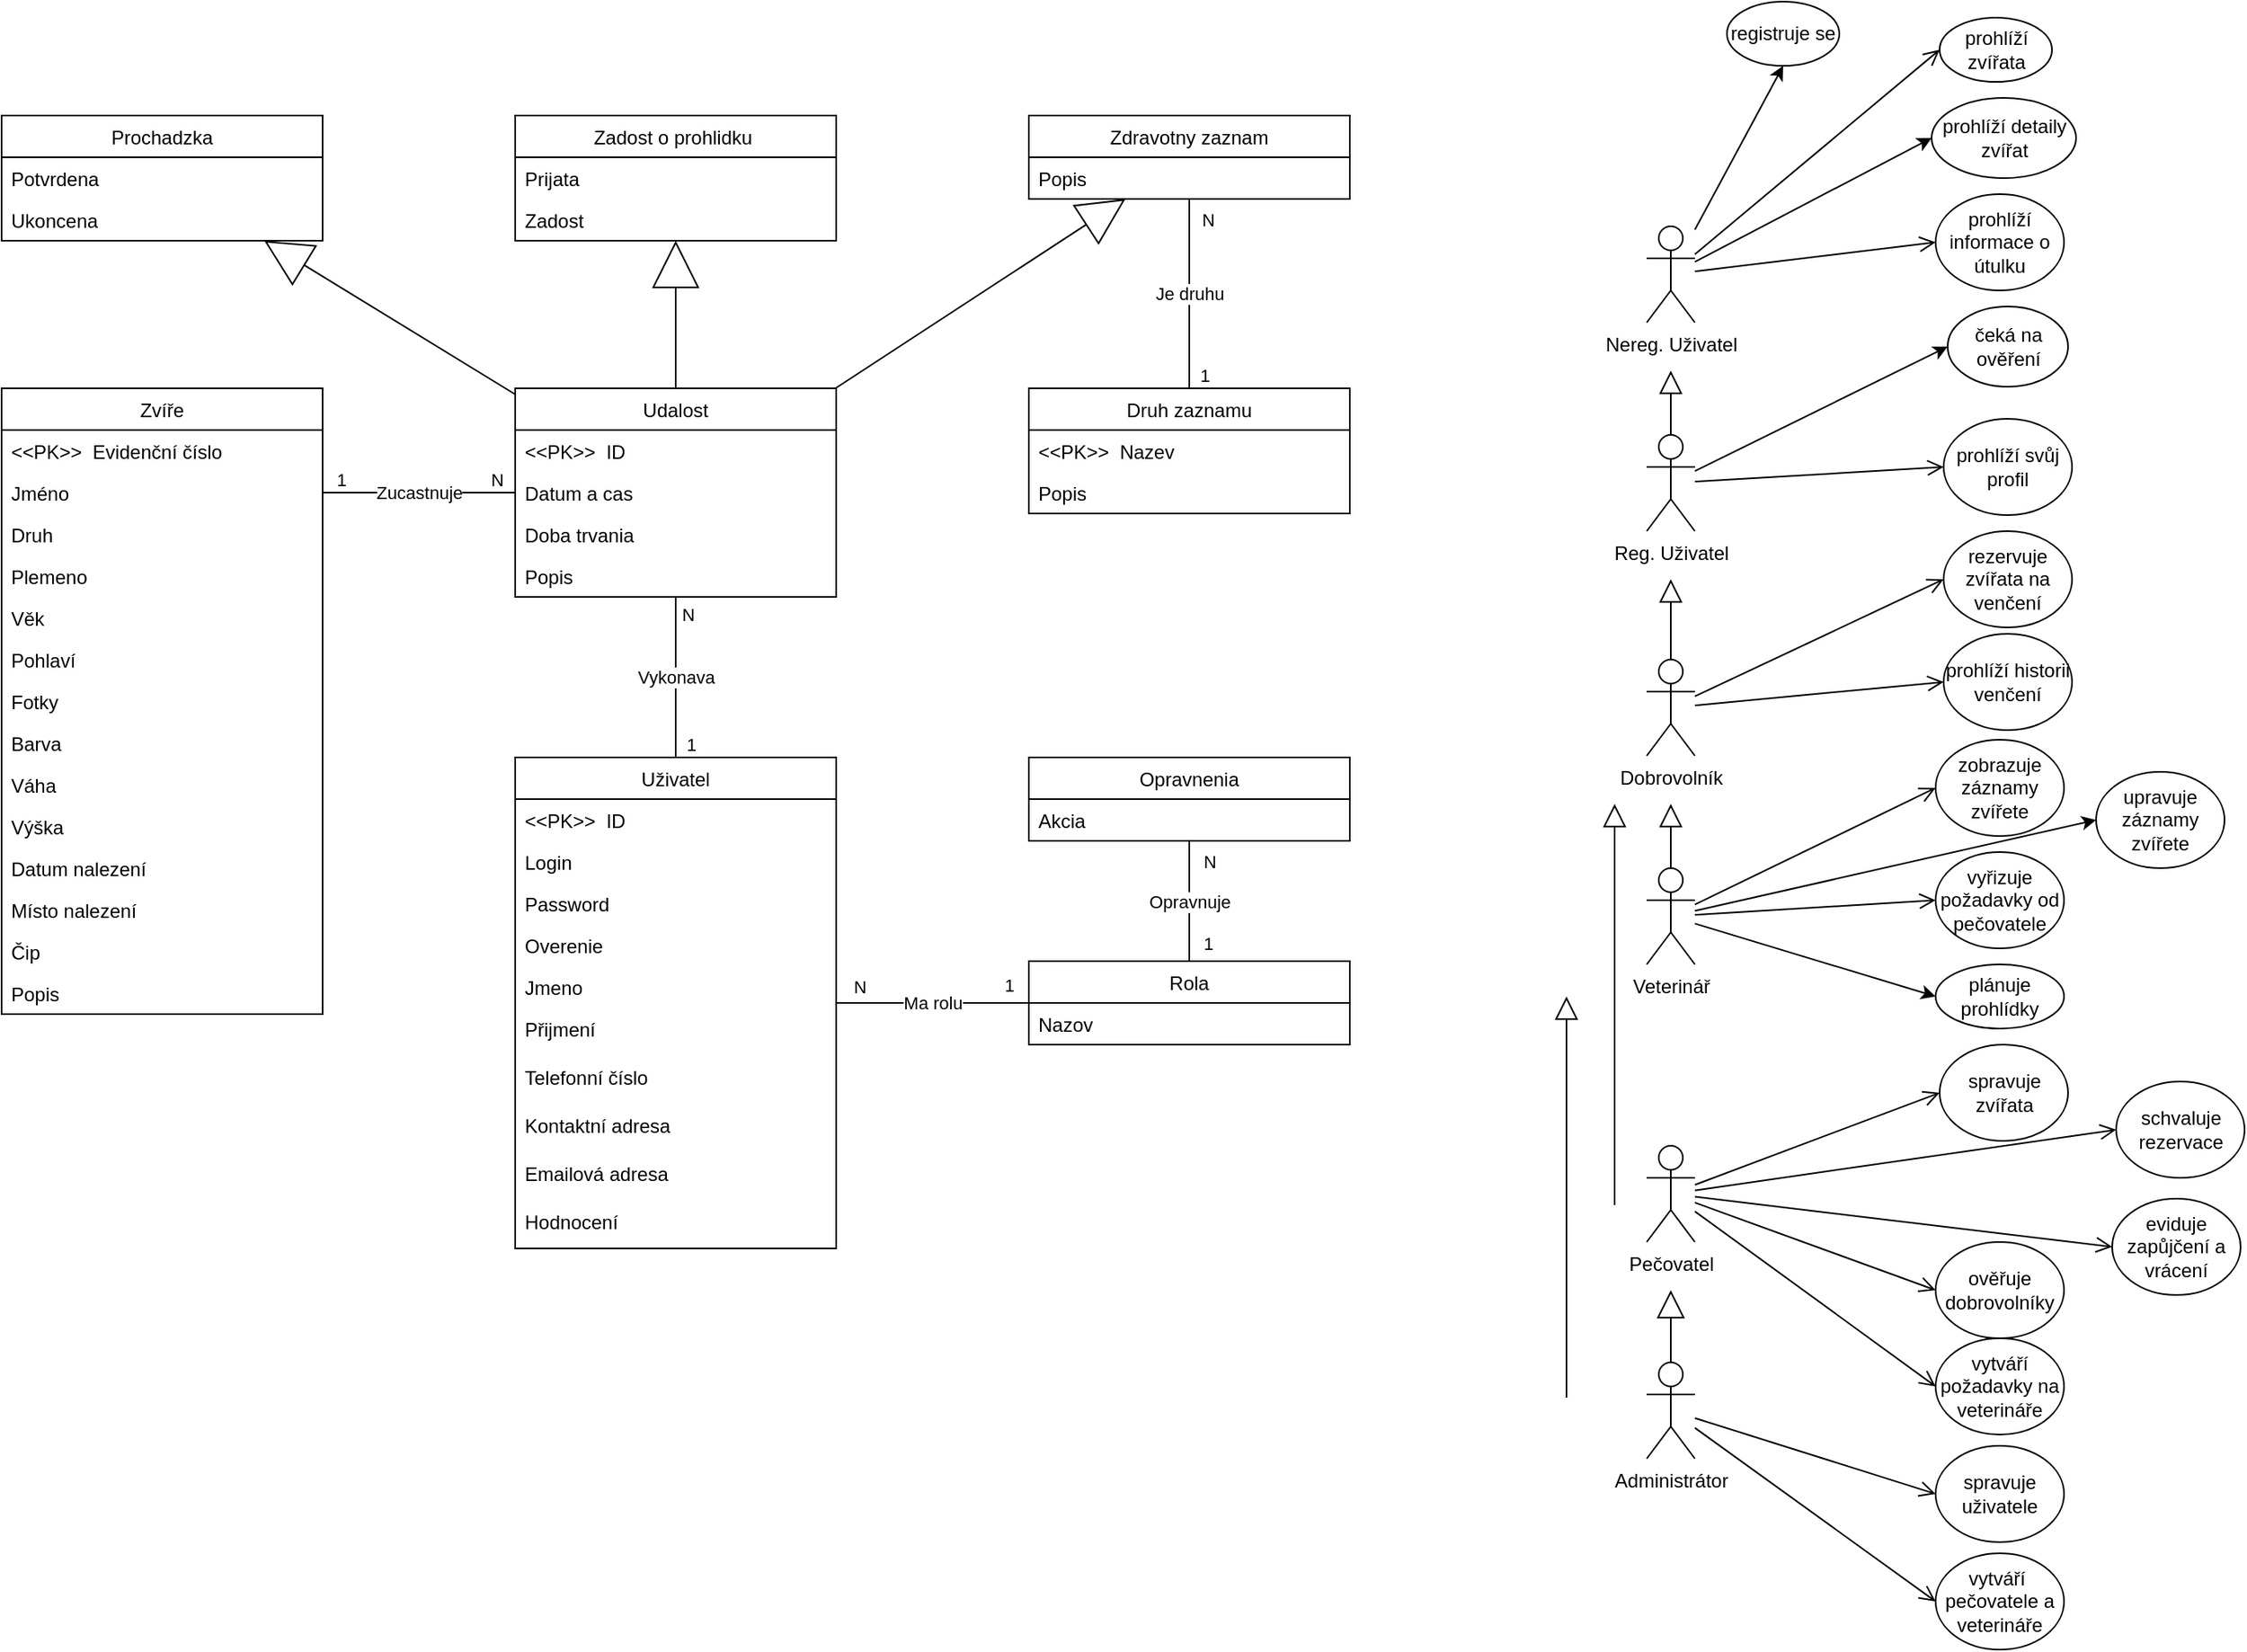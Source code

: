 <mxfile>
    <diagram id="t2lpJ87Xkb2CPbJLUio3" name="Page-1">
        <mxGraphModel dx="1830" dy="422" grid="1" gridSize="10" guides="1" tooltips="1" connect="1" arrows="1" fold="1" page="1" pageScale="1" pageWidth="850" pageHeight="1100" math="0" shadow="0">
            <root>
                <mxCell id="0"/>
                <mxCell id="1" parent="0"/>
                <mxCell id="3" value="Zvíře" style="swimlane;fontStyle=0;childLayout=stackLayout;horizontal=1;startSize=26;horizontalStack=0;resizeParent=1;resizeParentMax=0;resizeLast=0;collapsible=1;marginBottom=0;" parent="1" vertex="1">
                    <mxGeometry x="-845" y="251" width="200" height="390" as="geometry">
                        <mxRectangle x="30" y="310" width="200" height="26" as="alternateBounds"/>
                    </mxGeometry>
                </mxCell>
                <mxCell id="4" value="&lt;&lt;PK&gt;&gt;  Evidenční číslo" style="text;strokeColor=none;fillColor=none;align=left;verticalAlign=top;spacingLeft=4;spacingRight=4;overflow=hidden;rotatable=0;points=[[0,0.5],[1,0.5]];portConstraint=eastwest;" parent="3" vertex="1">
                    <mxGeometry y="26" width="200" height="26" as="geometry"/>
                </mxCell>
                <mxCell id="6" value="Jméno" style="text;strokeColor=none;fillColor=none;align=left;verticalAlign=top;spacingLeft=4;spacingRight=4;overflow=hidden;rotatable=0;points=[[0,0.5],[1,0.5]];portConstraint=eastwest;" parent="3" vertex="1">
                    <mxGeometry y="52" width="200" height="26" as="geometry"/>
                </mxCell>
                <mxCell id="5" value="Druh" style="text;strokeColor=none;fillColor=none;align=left;verticalAlign=top;spacingLeft=4;spacingRight=4;overflow=hidden;rotatable=0;points=[[0,0.5],[1,0.5]];portConstraint=eastwest;" parent="3" vertex="1">
                    <mxGeometry y="78" width="200" height="26" as="geometry"/>
                </mxCell>
                <mxCell id="167" value="Plemeno" style="text;strokeColor=none;fillColor=none;align=left;verticalAlign=top;spacingLeft=4;spacingRight=4;overflow=hidden;rotatable=0;points=[[0,0.5],[1,0.5]];portConstraint=eastwest;" parent="3" vertex="1">
                    <mxGeometry y="104" width="200" height="26" as="geometry"/>
                </mxCell>
                <mxCell id="7" value="Věk" style="text;strokeColor=none;fillColor=none;align=left;verticalAlign=top;spacingLeft=4;spacingRight=4;overflow=hidden;rotatable=0;points=[[0,0.5],[1,0.5]];portConstraint=eastwest;" parent="3" vertex="1">
                    <mxGeometry y="130" width="200" height="26" as="geometry"/>
                </mxCell>
                <mxCell id="146" value="Pohlaví" style="text;strokeColor=none;fillColor=none;align=left;verticalAlign=top;spacingLeft=4;spacingRight=4;overflow=hidden;rotatable=0;points=[[0,0.5],[1,0.5]];portConstraint=eastwest;" parent="3" vertex="1">
                    <mxGeometry y="156" width="200" height="26" as="geometry"/>
                </mxCell>
                <mxCell id="8" value="Fotky" style="text;strokeColor=none;fillColor=none;align=left;verticalAlign=top;spacingLeft=4;spacingRight=4;overflow=hidden;rotatable=0;points=[[0,0.5],[1,0.5]];portConstraint=eastwest;" parent="3" vertex="1">
                    <mxGeometry y="182" width="200" height="26" as="geometry"/>
                </mxCell>
                <mxCell id="9" value="Barva" style="text;strokeColor=none;fillColor=none;align=left;verticalAlign=top;spacingLeft=4;spacingRight=4;overflow=hidden;rotatable=0;points=[[0,0.5],[1,0.5]];portConstraint=eastwest;" parent="3" vertex="1">
                    <mxGeometry y="208" width="200" height="26" as="geometry"/>
                </mxCell>
                <mxCell id="147" value="Váha" style="text;strokeColor=none;fillColor=none;align=left;verticalAlign=top;spacingLeft=4;spacingRight=4;overflow=hidden;rotatable=0;points=[[0,0.5],[1,0.5]];portConstraint=eastwest;" parent="3" vertex="1">
                    <mxGeometry y="234" width="200" height="26" as="geometry"/>
                </mxCell>
                <mxCell id="148" value="Výška" style="text;strokeColor=none;fillColor=none;align=left;verticalAlign=top;spacingLeft=4;spacingRight=4;overflow=hidden;rotatable=0;points=[[0,0.5],[1,0.5]];portConstraint=eastwest;" parent="3" vertex="1">
                    <mxGeometry y="260" width="200" height="26" as="geometry"/>
                </mxCell>
                <mxCell id="149" value="Datum nalezení" style="text;strokeColor=none;fillColor=none;align=left;verticalAlign=top;spacingLeft=4;spacingRight=4;overflow=hidden;rotatable=0;points=[[0,0.5],[1,0.5]];portConstraint=eastwest;" parent="3" vertex="1">
                    <mxGeometry y="286" width="200" height="26" as="geometry"/>
                </mxCell>
                <mxCell id="150" value="Místo nalezení" style="text;strokeColor=none;fillColor=none;align=left;verticalAlign=top;spacingLeft=4;spacingRight=4;overflow=hidden;rotatable=0;points=[[0,0.5],[1,0.5]];portConstraint=eastwest;" parent="3" vertex="1">
                    <mxGeometry y="312" width="200" height="26" as="geometry"/>
                </mxCell>
                <mxCell id="151" value="Čip" style="text;strokeColor=none;fillColor=none;align=left;verticalAlign=top;spacingLeft=4;spacingRight=4;overflow=hidden;rotatable=0;points=[[0,0.5],[1,0.5]];portConstraint=eastwest;" parent="3" vertex="1">
                    <mxGeometry y="338" width="200" height="26" as="geometry"/>
                </mxCell>
                <mxCell id="152" value="Popis" style="text;strokeColor=none;fillColor=none;align=left;verticalAlign=top;spacingLeft=4;spacingRight=4;overflow=hidden;rotatable=0;points=[[0,0.5],[1,0.5]];portConstraint=eastwest;" parent="3" vertex="1">
                    <mxGeometry y="364" width="200" height="26" as="geometry"/>
                </mxCell>
                <mxCell id="43" value="Uživatel" style="swimlane;fontStyle=0;childLayout=stackLayout;horizontal=1;startSize=26;horizontalStack=0;resizeParent=1;resizeParentMax=0;resizeLast=0;collapsible=1;marginBottom=0;" parent="1" vertex="1">
                    <mxGeometry x="-525" y="481" width="200" height="306" as="geometry">
                        <mxRectangle x="30" y="310" width="200" height="26" as="alternateBounds"/>
                    </mxGeometry>
                </mxCell>
                <mxCell id="207" value="&lt;&lt;PK&gt;&gt;  ID" style="text;strokeColor=none;fillColor=none;align=left;verticalAlign=top;spacingLeft=4;spacingRight=4;overflow=hidden;rotatable=0;points=[[0,0.5],[1,0.5]];portConstraint=eastwest;" parent="43" vertex="1">
                    <mxGeometry y="26" width="200" height="26" as="geometry"/>
                </mxCell>
                <mxCell id="46" value="Login" style="text;strokeColor=none;fillColor=none;align=left;verticalAlign=top;spacingLeft=4;spacingRight=4;overflow=hidden;rotatable=0;points=[[0,0.5],[1,0.5]];portConstraint=eastwest;" parent="43" vertex="1">
                    <mxGeometry y="52" width="200" height="26" as="geometry"/>
                </mxCell>
                <mxCell id="47" value="Password" style="text;strokeColor=none;fillColor=none;align=left;verticalAlign=top;spacingLeft=4;spacingRight=4;overflow=hidden;rotatable=0;points=[[0,0.5],[1,0.5]];portConstraint=eastwest;" parent="43" vertex="1">
                    <mxGeometry y="78" width="200" height="26" as="geometry"/>
                </mxCell>
                <mxCell id="187" value="Overenie" style="text;strokeColor=none;fillColor=none;align=left;verticalAlign=top;spacingLeft=4;spacingRight=4;overflow=hidden;rotatable=0;points=[[0,0.5],[1,0.5]];portConstraint=eastwest;" parent="43" vertex="1">
                    <mxGeometry y="104" width="200" height="26" as="geometry"/>
                </mxCell>
                <mxCell id="190" value="Jmeno" style="text;strokeColor=none;fillColor=none;align=left;verticalAlign=top;spacingLeft=4;spacingRight=4;overflow=hidden;rotatable=0;points=[[0,0.5],[1,0.5]];portConstraint=eastwest;" parent="43" vertex="1">
                    <mxGeometry y="130" width="200" height="26" as="geometry"/>
                </mxCell>
                <mxCell id="194" value="Přijmení" style="text;strokeColor=none;fillColor=none;align=left;verticalAlign=top;spacingLeft=4;spacingRight=4;overflow=hidden;rotatable=0;points=[[0,0.5],[1,0.5]];portConstraint=eastwest;" parent="43" vertex="1">
                    <mxGeometry y="156" width="200" height="30" as="geometry"/>
                </mxCell>
                <mxCell id="197" value="Telefonní číslo" style="text;strokeColor=none;fillColor=none;align=left;verticalAlign=top;spacingLeft=4;spacingRight=4;overflow=hidden;rotatable=0;points=[[0,0.5],[1,0.5]];portConstraint=eastwest;" parent="43" vertex="1">
                    <mxGeometry y="186" width="200" height="30" as="geometry"/>
                </mxCell>
                <mxCell id="198" value="Kontaktní adresa" style="text;strokeColor=none;fillColor=none;align=left;verticalAlign=top;spacingLeft=4;spacingRight=4;overflow=hidden;rotatable=0;points=[[0,0.5],[1,0.5]];portConstraint=eastwest;" parent="43" vertex="1">
                    <mxGeometry y="216" width="200" height="30" as="geometry"/>
                </mxCell>
                <mxCell id="199" value="Emailová adresa" style="text;strokeColor=none;fillColor=none;align=left;verticalAlign=top;spacingLeft=4;spacingRight=4;overflow=hidden;rotatable=0;points=[[0,0.5],[1,0.5]];portConstraint=eastwest;" parent="43" vertex="1">
                    <mxGeometry y="246" width="200" height="30" as="geometry"/>
                </mxCell>
                <mxCell id="201" value="Hodnocení" style="text;strokeColor=none;fillColor=none;align=left;verticalAlign=top;spacingLeft=4;spacingRight=4;overflow=hidden;rotatable=0;points=[[0,0.5],[1,0.5]];portConstraint=eastwest;" parent="43" vertex="1">
                    <mxGeometry y="276" width="200" height="30" as="geometry"/>
                </mxCell>
                <mxCell id="248" style="edgeStyle=none;html=1;endArrow=block;endFill=0;jumpSize=6;endSize=27;" parent="1" source="60" target="244" edge="1">
                    <mxGeometry relative="1" as="geometry"/>
                </mxCell>
                <mxCell id="60" value="Udalost" style="swimlane;fontStyle=0;childLayout=stackLayout;horizontal=1;startSize=26;horizontalStack=0;resizeParent=1;resizeParentMax=0;resizeLast=0;collapsible=1;marginBottom=0;" parent="1" vertex="1">
                    <mxGeometry x="-525" y="251" width="200" height="130" as="geometry">
                        <mxRectangle x="30" y="310" width="200" height="26" as="alternateBounds"/>
                    </mxGeometry>
                </mxCell>
                <mxCell id="61" value="&lt;&lt;PK&gt;&gt;  ID" style="text;strokeColor=none;fillColor=none;align=left;verticalAlign=top;spacingLeft=4;spacingRight=4;overflow=hidden;rotatable=0;points=[[0,0.5],[1,0.5]];portConstraint=eastwest;" parent="60" vertex="1">
                    <mxGeometry y="26" width="200" height="26" as="geometry"/>
                </mxCell>
                <mxCell id="62" value="Datum a cas" style="text;strokeColor=none;fillColor=none;align=left;verticalAlign=top;spacingLeft=4;spacingRight=4;overflow=hidden;rotatable=0;points=[[0,0.5],[1,0.5]];portConstraint=eastwest;" parent="60" vertex="1">
                    <mxGeometry y="52" width="200" height="26" as="geometry"/>
                </mxCell>
                <mxCell id="144" value="Doba trvania" style="text;strokeColor=none;fillColor=none;align=left;verticalAlign=top;spacingLeft=4;spacingRight=4;overflow=hidden;rotatable=0;points=[[0,0.5],[1,0.5]];portConstraint=eastwest;" parent="60" vertex="1">
                    <mxGeometry y="78" width="200" height="26" as="geometry"/>
                </mxCell>
                <mxCell id="63" value="Popis" style="text;strokeColor=none;fillColor=none;align=left;verticalAlign=top;spacingLeft=4;spacingRight=4;overflow=hidden;rotatable=0;points=[[0,0.5],[1,0.5]];portConstraint=eastwest;" parent="60" vertex="1">
                    <mxGeometry y="104" width="200" height="26" as="geometry"/>
                </mxCell>
                <mxCell id="102" style="edgeStyle=none;html=1;endArrow=none;endFill=0;endSize=17;" parent="1" target="60" edge="1">
                    <mxGeometry relative="1" as="geometry"/>
                </mxCell>
                <mxCell id="108" style="edgeStyle=none;html=1;endArrow=none;endFill=0;endSize=17;" parent="1" target="60" edge="1">
                    <mxGeometry relative="1" as="geometry"/>
                </mxCell>
                <mxCell id="107" style="edgeStyle=none;html=1;endArrow=none;endFill=0;endSize=17;" parent="1" target="60" edge="1">
                    <mxGeometry relative="1" as="geometry"/>
                </mxCell>
                <mxCell id="114" style="edgeStyle=none;html=1;" parent="1" target="60" edge="1">
                    <mxGeometry relative="1" as="geometry"/>
                </mxCell>
                <mxCell id="115" value="Druh zaznamu" style="swimlane;fontStyle=0;childLayout=stackLayout;horizontal=1;startSize=26;horizontalStack=0;resizeParent=1;resizeParentMax=0;resizeLast=0;collapsible=1;marginBottom=0;" parent="1" vertex="1">
                    <mxGeometry x="-205" y="251" width="200" height="78" as="geometry">
                        <mxRectangle x="30" y="310" width="200" height="26" as="alternateBounds"/>
                    </mxGeometry>
                </mxCell>
                <mxCell id="116" value="&lt;&lt;PK&gt;&gt;  Nazev" style="text;strokeColor=none;fillColor=none;align=left;verticalAlign=top;spacingLeft=4;spacingRight=4;overflow=hidden;rotatable=0;points=[[0,0.5],[1,0.5]];portConstraint=eastwest;" parent="115" vertex="1">
                    <mxGeometry y="26" width="200" height="26" as="geometry"/>
                </mxCell>
                <mxCell id="118" value="Popis" style="text;strokeColor=none;fillColor=none;align=left;verticalAlign=top;spacingLeft=4;spacingRight=4;overflow=hidden;rotatable=0;points=[[0,0.5],[1,0.5]];portConstraint=eastwest;" parent="115" vertex="1">
                    <mxGeometry y="52" width="200" height="26" as="geometry"/>
                </mxCell>
                <mxCell id="134" value="Opravnenia" style="swimlane;fontStyle=0;childLayout=stackLayout;horizontal=1;startSize=26;horizontalStack=0;resizeParent=1;resizeParentMax=0;resizeLast=0;collapsible=1;marginBottom=0;" parent="1" vertex="1">
                    <mxGeometry x="-205" y="481" width="200" height="52" as="geometry">
                        <mxRectangle x="30" y="310" width="200" height="26" as="alternateBounds"/>
                    </mxGeometry>
                </mxCell>
                <mxCell id="138" value="Akcia" style="text;strokeColor=none;fillColor=none;align=left;verticalAlign=top;spacingLeft=4;spacingRight=4;overflow=hidden;rotatable=0;points=[[0,0.5],[1,0.5]];portConstraint=eastwest;" parent="134" vertex="1">
                    <mxGeometry y="26" width="200" height="26" as="geometry"/>
                </mxCell>
                <mxCell id="139" value="Rola" style="swimlane;fontStyle=0;childLayout=stackLayout;horizontal=1;startSize=26;horizontalStack=0;resizeParent=1;resizeParentMax=0;resizeLast=0;collapsible=1;marginBottom=0;" parent="1" vertex="1">
                    <mxGeometry x="-205" y="608" width="200" height="52" as="geometry">
                        <mxRectangle x="30" y="310" width="200" height="26" as="alternateBounds"/>
                    </mxGeometry>
                </mxCell>
                <mxCell id="140" value="Nazov" style="text;strokeColor=none;fillColor=none;align=left;verticalAlign=top;spacingLeft=4;spacingRight=4;overflow=hidden;rotatable=0;points=[[0,0.5],[1,0.5]];portConstraint=eastwest;" parent="139" vertex="1">
                    <mxGeometry y="26" width="200" height="26" as="geometry"/>
                </mxCell>
                <mxCell id="186" style="edgeStyle=none;html=1;entryX=0;entryY=0.5;entryDx=0;entryDy=0;endArrow=open;endFill=0;startSize=15;endSize=8;" parent="1" source="168" target="185" edge="1">
                    <mxGeometry relative="1" as="geometry"/>
                </mxCell>
                <mxCell id="189" style="edgeStyle=none;html=1;entryX=0;entryY=0.5;entryDx=0;entryDy=0;endArrow=open;endFill=0;startSize=15;endSize=8;" parent="1" source="168" target="188" edge="1">
                    <mxGeometry relative="1" as="geometry"/>
                </mxCell>
                <mxCell id="168" value="Administrátor" style="shape=umlActor;verticalLabelPosition=bottom;verticalAlign=top;html=1;outlineConnect=0;" parent="1" vertex="1">
                    <mxGeometry x="180" y="858" width="30" height="60" as="geometry"/>
                </mxCell>
                <mxCell id="170" value="" style="edgeStyle=none;html=1;startArrow=block;startFill=0;endArrow=none;endFill=0;startSize=15;endSize=12;strokeWidth=1;" parent="1" target="168" edge="1">
                    <mxGeometry relative="1" as="geometry">
                        <mxPoint x="195" y="813" as="sourcePoint"/>
                    </mxGeometry>
                </mxCell>
                <mxCell id="178" style="edgeStyle=none;html=1;startArrow=none;startFill=0;endArrow=block;endFill=0;startSize=15;endSize=12;strokeWidth=1;" parent="1" edge="1">
                    <mxGeometry relative="1" as="geometry">
                        <mxPoint x="160" y="510" as="targetPoint"/>
                        <mxPoint x="160" y="760" as="sourcePoint"/>
                    </mxGeometry>
                </mxCell>
                <mxCell id="217" style="edgeStyle=none;html=1;entryX=0;entryY=0.5;entryDx=0;entryDy=0;startArrow=none;startFill=0;endArrow=open;endFill=0;startSize=15;endSize=8;strokeWidth=1;" parent="1" source="169" target="215" edge="1">
                    <mxGeometry relative="1" as="geometry"/>
                </mxCell>
                <mxCell id="219" style="edgeStyle=none;html=1;entryX=0;entryY=0.5;entryDx=0;entryDy=0;startArrow=none;startFill=0;endArrow=open;endFill=0;startSize=15;endSize=8;strokeWidth=1;" parent="1" source="169" target="211" edge="1">
                    <mxGeometry relative="1" as="geometry"/>
                </mxCell>
                <mxCell id="221" style="edgeStyle=none;html=1;entryX=0;entryY=0.5;entryDx=0;entryDy=0;startArrow=none;startFill=0;endArrow=open;endFill=0;startSize=15;endSize=8;strokeWidth=1;" parent="1" source="169" target="213" edge="1">
                    <mxGeometry relative="1" as="geometry"/>
                </mxCell>
                <mxCell id="222" style="edgeStyle=none;html=1;entryX=0;entryY=0.5;entryDx=0;entryDy=0;startArrow=none;startFill=0;endArrow=open;endFill=0;startSize=15;endSize=8;strokeWidth=1;" parent="1" source="169" target="218" edge="1">
                    <mxGeometry relative="1" as="geometry"/>
                </mxCell>
                <mxCell id="223" style="edgeStyle=none;html=1;entryX=0;entryY=0.5;entryDx=0;entryDy=0;startArrow=none;startFill=0;endArrow=open;endFill=0;startSize=15;endSize=8;strokeWidth=1;" parent="1" source="169" target="214" edge="1">
                    <mxGeometry relative="1" as="geometry"/>
                </mxCell>
                <mxCell id="169" value="Pečovatel" style="shape=umlActor;verticalLabelPosition=bottom;verticalAlign=top;html=1;outlineConnect=0;" parent="1" vertex="1">
                    <mxGeometry x="180" y="723" width="30" height="60" as="geometry"/>
                </mxCell>
                <mxCell id="179" style="edgeStyle=none;html=1;startArrow=none;startFill=0;endArrow=block;endFill=0;startSize=15;endSize=12;strokeWidth=1;" parent="1" source="174" edge="1">
                    <mxGeometry relative="1" as="geometry">
                        <mxPoint x="195" y="510" as="targetPoint"/>
                    </mxGeometry>
                </mxCell>
                <mxCell id="209" style="edgeStyle=none;html=1;entryX=0;entryY=0.5;entryDx=0;entryDy=0;startArrow=none;startFill=0;endArrow=open;endFill=0;startSize=15;endSize=8;strokeWidth=1;" parent="1" source="174" target="206" edge="1">
                    <mxGeometry relative="1" as="geometry"/>
                </mxCell>
                <mxCell id="210" style="edgeStyle=none;html=1;entryX=0;entryY=0.5;entryDx=0;entryDy=0;startArrow=none;startFill=0;endArrow=open;endFill=0;startSize=15;endSize=8;strokeWidth=1;" parent="1" source="174" target="208" edge="1">
                    <mxGeometry relative="1" as="geometry"/>
                </mxCell>
                <mxCell id="229" style="edgeStyle=none;html=1;entryX=0;entryY=0.5;entryDx=0;entryDy=0;" parent="1" source="174" target="228" edge="1">
                    <mxGeometry relative="1" as="geometry"/>
                </mxCell>
                <mxCell id="231" style="edgeStyle=none;html=1;entryX=0;entryY=0.5;entryDx=0;entryDy=0;" parent="1" source="174" target="230" edge="1">
                    <mxGeometry relative="1" as="geometry"/>
                </mxCell>
                <mxCell id="174" value="Veterinář" style="shape=umlActor;verticalLabelPosition=bottom;verticalAlign=top;html=1;outlineConnect=0;" parent="1" vertex="1">
                    <mxGeometry x="180" y="550" width="30" height="60" as="geometry"/>
                </mxCell>
                <mxCell id="180" style="edgeStyle=none;html=1;startArrow=none;startFill=0;endArrow=block;endFill=0;startSize=15;endSize=12;strokeWidth=1;" parent="1" source="175" edge="1">
                    <mxGeometry relative="1" as="geometry">
                        <mxPoint x="195" y="370" as="targetPoint"/>
                    </mxGeometry>
                </mxCell>
                <mxCell id="204" style="edgeStyle=none;html=1;entryX=0;entryY=0.5;entryDx=0;entryDy=0;startArrow=none;startFill=0;endArrow=open;endFill=0;startSize=15;endSize=8;strokeWidth=1;" parent="1" source="175" target="196" edge="1">
                    <mxGeometry relative="1" as="geometry"/>
                </mxCell>
                <mxCell id="205" style="edgeStyle=none;html=1;entryX=0;entryY=0.5;entryDx=0;entryDy=0;startArrow=none;startFill=0;endArrow=open;endFill=0;startSize=15;endSize=8;strokeWidth=1;" parent="1" source="175" target="203" edge="1">
                    <mxGeometry relative="1" as="geometry"/>
                </mxCell>
                <mxCell id="175" value="Dobrovolník" style="shape=umlActor;verticalLabelPosition=bottom;verticalAlign=top;html=1;outlineConnect=0;" parent="1" vertex="1">
                    <mxGeometry x="180" y="420" width="30" height="60" as="geometry"/>
                </mxCell>
                <mxCell id="183" style="edgeStyle=none;html=1;entryX=0;entryY=0.5;entryDx=0;entryDy=0;startArrow=none;startFill=0;endArrow=open;endFill=0;startSize=15;endSize=8;strokeWidth=1;" parent="1" source="176" target="181" edge="1">
                    <mxGeometry relative="1" as="geometry"/>
                </mxCell>
                <mxCell id="184" style="edgeStyle=none;html=1;entryX=0;entryY=0.5;entryDx=0;entryDy=0;startArrow=none;startFill=0;endArrow=open;endFill=0;startSize=15;endSize=8;strokeWidth=1;" parent="1" source="176" target="182" edge="1">
                    <mxGeometry relative="1" as="geometry"/>
                </mxCell>
                <mxCell id="227" style="edgeStyle=none;html=1;entryX=0;entryY=0.5;entryDx=0;entryDy=0;" parent="1" source="176" target="226" edge="1">
                    <mxGeometry relative="1" as="geometry"/>
                </mxCell>
                <mxCell id="234" style="edgeStyle=none;html=1;entryX=0.5;entryY=1;entryDx=0;entryDy=0;" parent="1" source="176" target="233" edge="1">
                    <mxGeometry relative="1" as="geometry"/>
                </mxCell>
                <mxCell id="176" value="Nereg. Uživatel" style="shape=umlActor;verticalLabelPosition=bottom;verticalAlign=top;html=1;outlineConnect=0;" parent="1" vertex="1">
                    <mxGeometry x="180" y="150" width="30" height="60" as="geometry"/>
                </mxCell>
                <mxCell id="181" value="prohlíží zvířata" style="ellipse;whiteSpace=wrap;html=1;" parent="1" vertex="1">
                    <mxGeometry x="362.5" y="20" width="70" height="40" as="geometry"/>
                </mxCell>
                <mxCell id="182" value="prohlíží informace o útulku" style="ellipse;whiteSpace=wrap;html=1;" parent="1" vertex="1">
                    <mxGeometry x="360" y="130" width="80" height="60" as="geometry"/>
                </mxCell>
                <mxCell id="185" value="spravuje uživatele" style="ellipse;whiteSpace=wrap;html=1;" parent="1" vertex="1">
                    <mxGeometry x="360" y="910" width="80" height="60" as="geometry"/>
                </mxCell>
                <mxCell id="188" value="vytváří&amp;nbsp; pečovatele a veterináře" style="ellipse;whiteSpace=wrap;html=1;" parent="1" vertex="1">
                    <mxGeometry x="360" y="977" width="80" height="60" as="geometry"/>
                </mxCell>
                <mxCell id="192" style="edgeStyle=none;html=1;startArrow=none;startFill=0;endArrow=block;endFill=0;startSize=15;endSize=12;strokeWidth=1;" parent="1" source="191" edge="1">
                    <mxGeometry relative="1" as="geometry">
                        <mxPoint x="195" y="240.0" as="targetPoint"/>
                    </mxGeometry>
                </mxCell>
                <mxCell id="195" style="edgeStyle=none;html=1;entryX=0;entryY=0.5;entryDx=0;entryDy=0;startArrow=none;startFill=0;endArrow=open;endFill=0;startSize=15;endSize=8;strokeWidth=1;" parent="1" source="191" target="193" edge="1">
                    <mxGeometry relative="1" as="geometry"/>
                </mxCell>
                <mxCell id="225" style="edgeStyle=none;html=1;entryX=0;entryY=0.5;entryDx=0;entryDy=0;" parent="1" source="191" target="224" edge="1">
                    <mxGeometry relative="1" as="geometry"/>
                </mxCell>
                <mxCell id="191" value="Reg. Uživatel" style="shape=umlActor;verticalLabelPosition=bottom;verticalAlign=top;html=1;outlineConnect=0;" parent="1" vertex="1">
                    <mxGeometry x="180" y="280" width="30" height="60" as="geometry"/>
                </mxCell>
                <mxCell id="193" value="prohlíží svůj profil" style="ellipse;whiteSpace=wrap;html=1;" parent="1" vertex="1">
                    <mxGeometry x="365" y="270" width="80" height="60" as="geometry"/>
                </mxCell>
                <mxCell id="196" value="rezervuje zvířata na venčení" style="ellipse;whiteSpace=wrap;html=1;" parent="1" vertex="1">
                    <mxGeometry x="365" y="340" width="80" height="60" as="geometry"/>
                </mxCell>
                <mxCell id="203" value="prohlíží historii venčení" style="ellipse;whiteSpace=wrap;html=1;" parent="1" vertex="1">
                    <mxGeometry x="365" y="404" width="80" height="60" as="geometry"/>
                </mxCell>
                <mxCell id="206" value="zobrazuje záznamy zvířete" style="ellipse;whiteSpace=wrap;html=1;" parent="1" vertex="1">
                    <mxGeometry x="360" y="470" width="80" height="60" as="geometry"/>
                </mxCell>
                <mxCell id="208" value="vyřizuje požadavky od pečovatele" style="ellipse;whiteSpace=wrap;html=1;" parent="1" vertex="1">
                    <mxGeometry x="360" y="540" width="80" height="60" as="geometry"/>
                </mxCell>
                <mxCell id="211" value="spravuje zvířata" style="ellipse;whiteSpace=wrap;html=1;" parent="1" vertex="1">
                    <mxGeometry x="362.5" y="660" width="80" height="60" as="geometry"/>
                </mxCell>
                <mxCell id="213" value="ověřuje dobrovolníky" style="ellipse;whiteSpace=wrap;html=1;" parent="1" vertex="1">
                    <mxGeometry x="360" y="783" width="80" height="60" as="geometry"/>
                </mxCell>
                <mxCell id="214" value="vytváří požadavky na veterináře" style="ellipse;whiteSpace=wrap;html=1;" parent="1" vertex="1">
                    <mxGeometry x="360" y="843" width="80" height="60" as="geometry"/>
                </mxCell>
                <mxCell id="215" value="schvaluje rezervace" style="ellipse;whiteSpace=wrap;html=1;" parent="1" vertex="1">
                    <mxGeometry x="472.5" y="683" width="80" height="60" as="geometry"/>
                </mxCell>
                <mxCell id="218" value="eviduje zapůjčení a vrácení" style="ellipse;whiteSpace=wrap;html=1;" parent="1" vertex="1">
                    <mxGeometry x="470" y="756" width="80" height="60" as="geometry"/>
                </mxCell>
                <mxCell id="224" value="čeká na ověření" style="ellipse;whiteSpace=wrap;html=1;" parent="1" vertex="1">
                    <mxGeometry x="367.5" y="200" width="75" height="50" as="geometry"/>
                </mxCell>
                <mxCell id="226" value="prohlíží detaily zvířat" style="ellipse;whiteSpace=wrap;html=1;" parent="1" vertex="1">
                    <mxGeometry x="357.5" y="70" width="90" height="50" as="geometry"/>
                </mxCell>
                <mxCell id="228" value="upravuje záznamy zvířete" style="ellipse;whiteSpace=wrap;html=1;" parent="1" vertex="1">
                    <mxGeometry x="460" y="490" width="80" height="60" as="geometry"/>
                </mxCell>
                <mxCell id="230" value="plánuje prohlídky" style="ellipse;whiteSpace=wrap;html=1;" parent="1" vertex="1">
                    <mxGeometry x="360" y="610" width="80" height="40" as="geometry"/>
                </mxCell>
                <mxCell id="232" style="edgeStyle=none;html=1;startArrow=none;startFill=0;endArrow=block;endFill=0;startSize=15;endSize=12;strokeWidth=1;" parent="1" edge="1">
                    <mxGeometry relative="1" as="geometry">
                        <mxPoint x="130" y="630" as="targetPoint"/>
                        <mxPoint x="130" y="880" as="sourcePoint"/>
                    </mxGeometry>
                </mxCell>
                <mxCell id="233" value="registruje se" style="ellipse;whiteSpace=wrap;html=1;" parent="1" vertex="1">
                    <mxGeometry x="230" y="10" width="70" height="40" as="geometry"/>
                </mxCell>
                <mxCell id="235" value="Prochadzka" style="swimlane;fontStyle=0;childLayout=stackLayout;horizontal=1;startSize=26;horizontalStack=0;resizeParent=1;resizeParentMax=0;resizeLast=0;collapsible=1;marginBottom=0;" parent="1" vertex="1">
                    <mxGeometry x="-845" y="81" width="200" height="78" as="geometry">
                        <mxRectangle x="30" y="310" width="200" height="26" as="alternateBounds"/>
                    </mxGeometry>
                </mxCell>
                <mxCell id="239" value="Potvrdena" style="text;strokeColor=none;fillColor=none;align=left;verticalAlign=top;spacingLeft=4;spacingRight=4;overflow=hidden;rotatable=0;points=[[0,0.5],[1,0.5]];portConstraint=eastwest;" parent="235" vertex="1">
                    <mxGeometry y="26" width="200" height="26" as="geometry"/>
                </mxCell>
                <mxCell id="240" value="Ukoncena" style="text;strokeColor=none;fillColor=none;align=left;verticalAlign=top;spacingLeft=4;spacingRight=4;overflow=hidden;rotatable=0;points=[[0,0.5],[1,0.5]];portConstraint=eastwest;" parent="235" vertex="1">
                    <mxGeometry y="52" width="200" height="26" as="geometry"/>
                </mxCell>
                <mxCell id="241" value="Zadost o prohlidku " style="swimlane;fontStyle=0;childLayout=stackLayout;horizontal=1;startSize=26;horizontalStack=0;resizeParent=1;resizeParentMax=0;resizeLast=0;collapsible=1;marginBottom=0;" parent="1" vertex="1">
                    <mxGeometry x="-525" y="81" width="200" height="78" as="geometry">
                        <mxRectangle x="30" y="310" width="200" height="26" as="alternateBounds"/>
                    </mxGeometry>
                </mxCell>
                <mxCell id="242" value="Prijata" style="text;strokeColor=none;fillColor=none;align=left;verticalAlign=top;spacingLeft=4;spacingRight=4;overflow=hidden;rotatable=0;points=[[0,0.5],[1,0.5]];portConstraint=eastwest;" parent="241" vertex="1">
                    <mxGeometry y="26" width="200" height="26" as="geometry"/>
                </mxCell>
                <mxCell id="243" value="Zadost" style="text;strokeColor=none;fillColor=none;align=left;verticalAlign=top;spacingLeft=4;spacingRight=4;overflow=hidden;rotatable=0;points=[[0,0.5],[1,0.5]];portConstraint=eastwest;" parent="241" vertex="1">
                    <mxGeometry y="52" width="200" height="26" as="geometry"/>
                </mxCell>
                <mxCell id="244" value="Zdravotny zaznam" style="swimlane;fontStyle=0;childLayout=stackLayout;horizontal=1;startSize=26;horizontalStack=0;resizeParent=1;resizeParentMax=0;resizeLast=0;collapsible=1;marginBottom=0;" parent="1" vertex="1">
                    <mxGeometry x="-205" y="81" width="200" height="52" as="geometry">
                        <mxRectangle x="30" y="310" width="200" height="26" as="alternateBounds"/>
                    </mxGeometry>
                </mxCell>
                <mxCell id="246" value="Popis" style="text;strokeColor=none;fillColor=none;align=left;verticalAlign=top;spacingLeft=4;spacingRight=4;overflow=hidden;rotatable=0;points=[[0,0.5],[1,0.5]];portConstraint=eastwest;" parent="244" vertex="1">
                    <mxGeometry y="26" width="200" height="26" as="geometry"/>
                </mxCell>
                <mxCell id="249" style="edgeStyle=none;html=1;endArrow=block;endFill=0;jumpSize=6;endSize=27;" parent="1" source="60" target="241" edge="1">
                    <mxGeometry relative="1" as="geometry"/>
                </mxCell>
                <mxCell id="250" style="edgeStyle=none;html=1;endArrow=block;endFill=0;jumpSize=6;endSize=27;" parent="1" source="60" target="235" edge="1">
                    <mxGeometry relative="1" as="geometry"/>
                </mxCell>
                <mxCell id="252" value="" style="endArrow=none;html=1;endSize=6;jumpSize=6;endFill=0;entryX=1;entryY=0.5;entryDx=0;entryDy=0;" parent="1" source="60" target="6" edge="1">
                    <mxGeometry relative="1" as="geometry">
                        <mxPoint x="205" y="478" as="sourcePoint"/>
                        <mxPoint x="-585" y="381" as="targetPoint"/>
                    </mxGeometry>
                </mxCell>
                <mxCell id="253" value="Zucastnuje" style="edgeLabel;resizable=0;html=1;align=center;verticalAlign=middle;" parent="252" connectable="0" vertex="1">
                    <mxGeometry relative="1" as="geometry"/>
                </mxCell>
                <mxCell id="254" value="N" style="edgeLabel;resizable=0;html=1;align=left;verticalAlign=bottom;" parent="252" connectable="0" vertex="1">
                    <mxGeometry x="-1" relative="1" as="geometry">
                        <mxPoint x="-17" as="offset"/>
                    </mxGeometry>
                </mxCell>
                <mxCell id="255" value="1" style="edgeLabel;resizable=0;html=1;align=right;verticalAlign=bottom;" parent="252" connectable="0" vertex="1">
                    <mxGeometry x="1" relative="1" as="geometry">
                        <mxPoint x="15" as="offset"/>
                    </mxGeometry>
                </mxCell>
                <mxCell id="268" value="" style="endArrow=none;html=1;endSize=6;jumpSize=6;endFill=0;" parent="1" source="60" target="43" edge="1">
                    <mxGeometry relative="1" as="geometry">
                        <mxPoint x="205" y="478" as="sourcePoint"/>
                        <mxPoint x="-585" y="381" as="targetPoint"/>
                    </mxGeometry>
                </mxCell>
                <mxCell id="269" value="Vykonava" style="edgeLabel;resizable=0;html=1;align=center;verticalAlign=middle;" parent="268" connectable="0" vertex="1">
                    <mxGeometry relative="1" as="geometry"/>
                </mxCell>
                <mxCell id="270" value="N" style="edgeLabel;resizable=0;html=1;align=left;verticalAlign=bottom;" parent="268" connectable="0" vertex="1">
                    <mxGeometry x="-1" relative="1" as="geometry">
                        <mxPoint x="2" y="19" as="offset"/>
                    </mxGeometry>
                </mxCell>
                <mxCell id="271" value="1" style="edgeLabel;resizable=0;html=1;align=right;verticalAlign=bottom;" parent="268" connectable="0" vertex="1">
                    <mxGeometry x="1" relative="1" as="geometry">
                        <mxPoint x="13" as="offset"/>
                    </mxGeometry>
                </mxCell>
                <mxCell id="278" value="" style="endArrow=none;html=1;endSize=6;jumpSize=6;endFill=0;" parent="1" source="139" target="134" edge="1">
                    <mxGeometry relative="1" as="geometry">
                        <mxPoint x="-245" y="561" as="sourcePoint"/>
                        <mxPoint x="-185" y="531" as="targetPoint"/>
                    </mxGeometry>
                </mxCell>
                <mxCell id="279" value="Opravnuje" style="edgeLabel;resizable=0;html=1;align=center;verticalAlign=middle;" parent="278" connectable="0" vertex="1">
                    <mxGeometry relative="1" as="geometry"/>
                </mxCell>
                <mxCell id="280" value="1" style="edgeLabel;resizable=0;html=1;align=left;verticalAlign=bottom;" parent="278" connectable="0" vertex="1">
                    <mxGeometry x="-1" relative="1" as="geometry">
                        <mxPoint x="7" y="-3" as="offset"/>
                    </mxGeometry>
                </mxCell>
                <mxCell id="281" value="N" style="edgeLabel;resizable=0;html=1;align=right;verticalAlign=bottom;" parent="278" connectable="0" vertex="1">
                    <mxGeometry x="1" relative="1" as="geometry">
                        <mxPoint x="17" y="21" as="offset"/>
                    </mxGeometry>
                </mxCell>
                <mxCell id="283" value="" style="endArrow=none;html=1;endSize=6;jumpSize=6;endFill=0;" parent="1" source="244" target="115" edge="1">
                    <mxGeometry relative="1" as="geometry">
                        <mxPoint x="-15" y="141" as="sourcePoint"/>
                        <mxPoint x="-135" y="316" as="targetPoint"/>
                    </mxGeometry>
                </mxCell>
                <mxCell id="284" value="Je druhu" style="edgeLabel;resizable=0;html=1;align=center;verticalAlign=middle;" parent="283" connectable="0" vertex="1">
                    <mxGeometry relative="1" as="geometry"/>
                </mxCell>
                <mxCell id="285" value="N" style="edgeLabel;resizable=0;html=1;align=left;verticalAlign=bottom;" parent="283" connectable="0" vertex="1">
                    <mxGeometry x="-1" relative="1" as="geometry">
                        <mxPoint x="6" y="21" as="offset"/>
                    </mxGeometry>
                </mxCell>
                <mxCell id="286" value="1" style="edgeLabel;resizable=0;html=1;align=right;verticalAlign=bottom;" parent="283" connectable="0" vertex="1">
                    <mxGeometry x="1" relative="1" as="geometry">
                        <mxPoint x="13" as="offset"/>
                    </mxGeometry>
                </mxCell>
                <mxCell id="289" value="" style="endArrow=none;html=1;endSize=6;jumpSize=6;endFill=0;" parent="1" source="139" target="43" edge="1">
                    <mxGeometry relative="1" as="geometry">
                        <mxPoint x="-245" y="561" as="sourcePoint"/>
                        <mxPoint x="-185" y="531" as="targetPoint"/>
                    </mxGeometry>
                </mxCell>
                <mxCell id="290" value="Ma rolu" style="edgeLabel;resizable=0;html=1;align=center;verticalAlign=middle;" parent="289" connectable="0" vertex="1">
                    <mxGeometry relative="1" as="geometry"/>
                </mxCell>
                <mxCell id="291" value="1" style="edgeLabel;resizable=0;html=1;align=left;verticalAlign=bottom;" parent="289" connectable="0" vertex="1">
                    <mxGeometry x="-1" relative="1" as="geometry">
                        <mxPoint x="-17" y="-3" as="offset"/>
                    </mxGeometry>
                </mxCell>
                <mxCell id="292" value="N" style="edgeLabel;resizable=0;html=1;align=right;verticalAlign=bottom;" parent="289" connectable="0" vertex="1">
                    <mxGeometry x="1" relative="1" as="geometry">
                        <mxPoint x="19" y="-2" as="offset"/>
                    </mxGeometry>
                </mxCell>
            </root>
        </mxGraphModel>
    </diagram>
</mxfile>